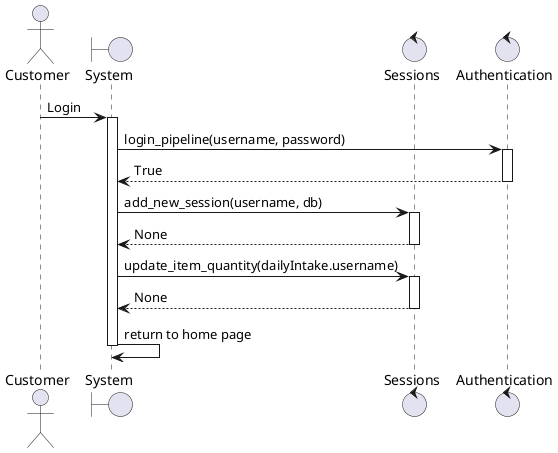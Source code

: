 @startuml login
actor Customer
boundary "System" as system
control "Sessions" as sessions
control "Authentication" as auth
Customer -> system: Login
activate system
system -> auth: login_pipeline(username, password)
activate auth
auth --> system: True
deactivate auth
system -> sessions: add_new_session(username, db)
activate sessions
sessions --> system: None
deactivate sessions
system -> sessions: update_item_quantity(dailyIntake.username)
activate sessions
sessions --> system: None
deactivate sessions
system -> system: return to home page
deactivate system
@enduml